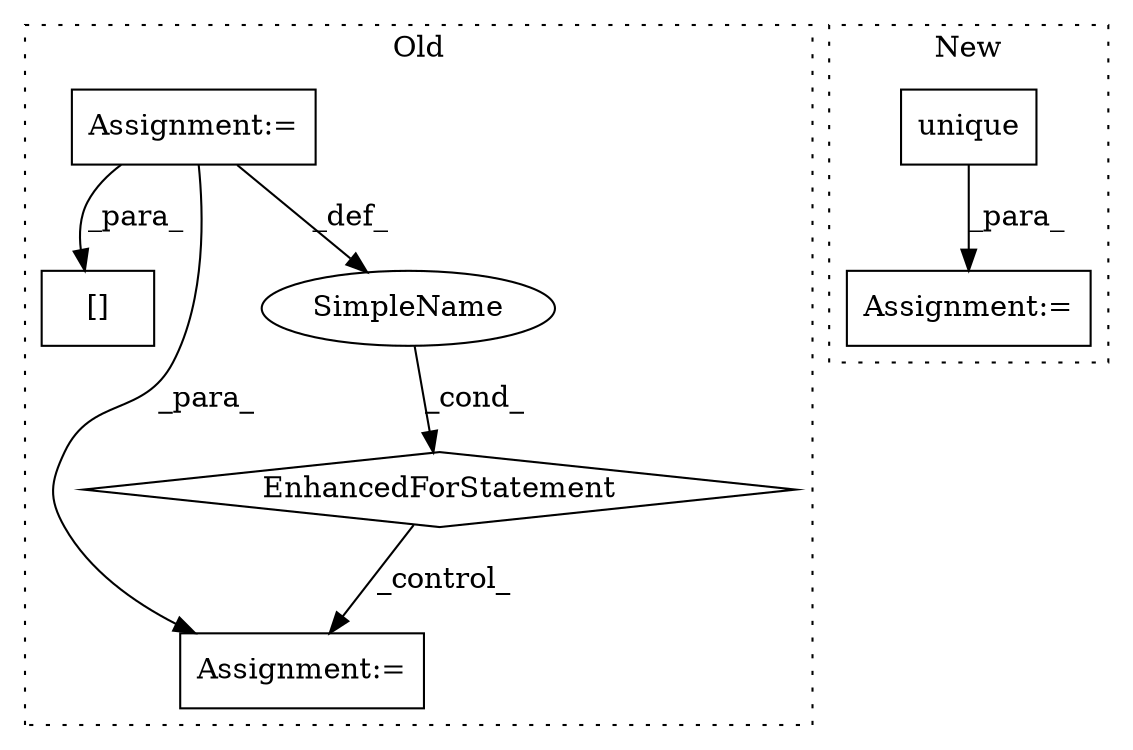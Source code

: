 digraph G {
subgraph cluster0 {
1 [label="EnhancedForStatement" a="70" s="7472,7574" l="69,2" shape="diamond"];
3 [label="Assignment:=" a="7" s="7472,7574" l="69,2" shape="box"];
5 [label="[]" a="2" s="7685,7692" l="6,1" shape="box"];
6 [label="Assignment:=" a="7" s="7684" l="1" shape="box"];
7 [label="SimpleName" a="42" s="7545" l="7" shape="ellipse"];
label = "Old";
style="dotted";
}
subgraph cluster1 {
2 [label="unique" a="32" s="7510,7548" l="7,1" shape="box"];
4 [label="Assignment:=" a="7" s="7503" l="1" shape="box"];
label = "New";
style="dotted";
}
1 -> 6 [label="_control_"];
2 -> 4 [label="_para_"];
3 -> 6 [label="_para_"];
3 -> 5 [label="_para_"];
3 -> 7 [label="_def_"];
7 -> 1 [label="_cond_"];
}